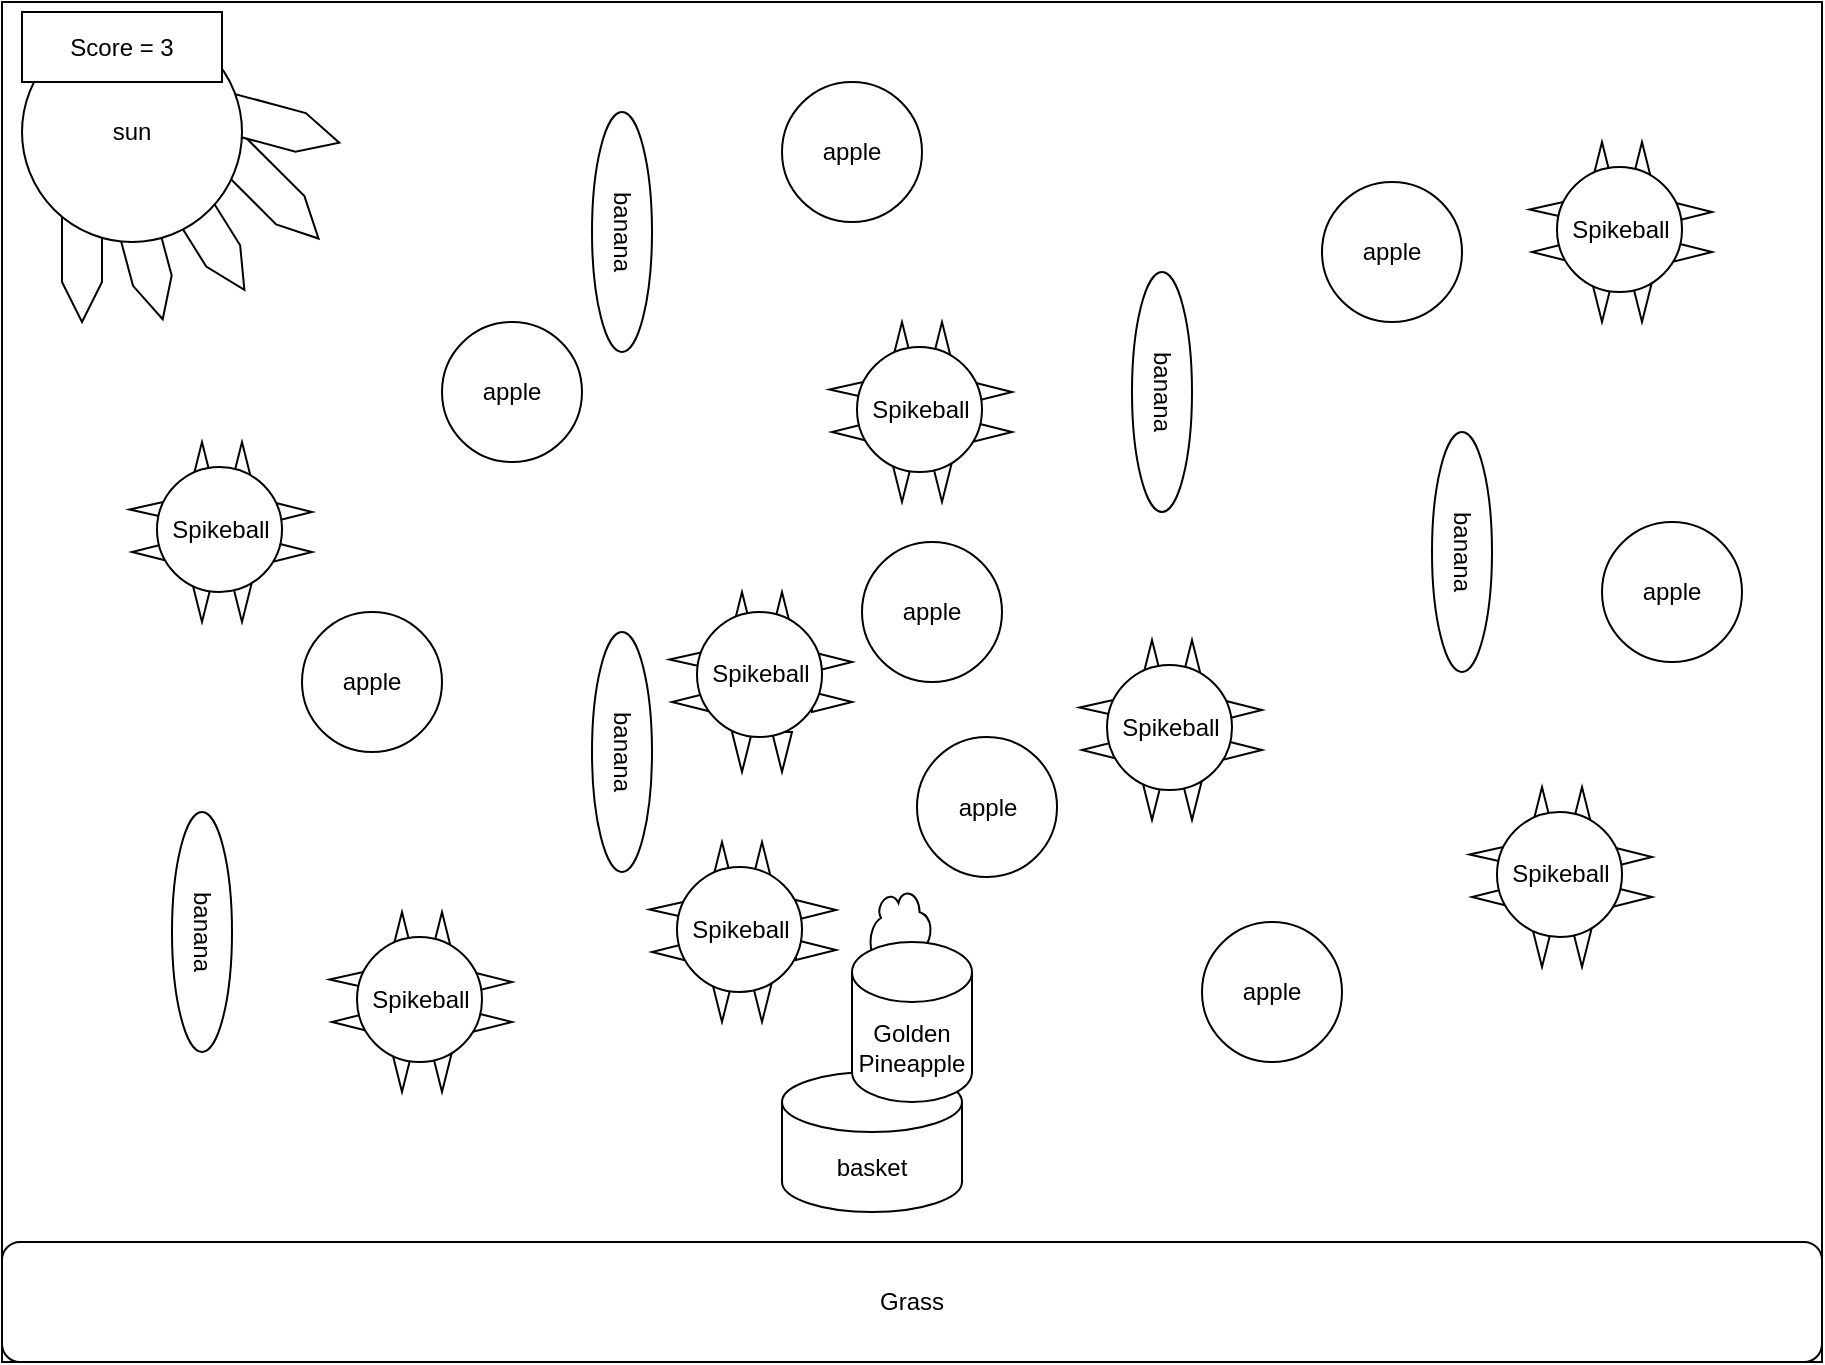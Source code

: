 <mxfile>
    <diagram id="z9jyrgUfZlZ5Y-AryouT" name="Page-1">
        <mxGraphModel dx="1074" dy="741" grid="1" gridSize="10" guides="1" tooltips="1" connect="1" arrows="1" fold="1" page="1" pageScale="1" pageWidth="1169" pageHeight="827" math="0" shadow="0">
            <root>
                <mxCell id="0"/>
                <mxCell id="1" parent="0"/>
                <mxCell id="4" value="" style="rounded=0;whiteSpace=wrap;html=1;" parent="1" vertex="1">
                    <mxGeometry x="40" y="10" width="910" height="680" as="geometry"/>
                </mxCell>
                <mxCell id="6" value="" style="shape=step;perimeter=stepPerimeter;whiteSpace=wrap;html=1;fixedSize=1;rotation=58;" parent="1" vertex="1">
                    <mxGeometry x="100" y="110" width="80" height="20" as="geometry"/>
                </mxCell>
                <mxCell id="7" value="" style="shape=step;perimeter=stepPerimeter;whiteSpace=wrap;html=1;fixedSize=1;rotation=45;" parent="1" vertex="1">
                    <mxGeometry x="130" y="90" width="80" height="20" as="geometry"/>
                </mxCell>
                <mxCell id="8" value="" style="shape=step;perimeter=stepPerimeter;whiteSpace=wrap;html=1;fixedSize=1;rotation=15;" parent="1" vertex="1">
                    <mxGeometry x="130" y="60" width="80" height="20" as="geometry"/>
                </mxCell>
                <mxCell id="9" value="" style="shape=step;perimeter=stepPerimeter;whiteSpace=wrap;html=1;fixedSize=1;rotation=75;" parent="1" vertex="1">
                    <mxGeometry x="70" y="120" width="80" height="20" as="geometry"/>
                </mxCell>
                <mxCell id="10" value="" style="shape=step;perimeter=stepPerimeter;whiteSpace=wrap;html=1;fixedSize=1;rotation=90;" parent="1" vertex="1">
                    <mxGeometry x="40" y="120" width="80" height="20" as="geometry"/>
                </mxCell>
                <mxCell id="11" value="sun" style="ellipse;whiteSpace=wrap;html=1;aspect=fixed;" parent="1" vertex="1">
                    <mxGeometry x="50" y="20" width="110" height="110" as="geometry"/>
                </mxCell>
                <mxCell id="12" value="basket" style="shape=cylinder3;whiteSpace=wrap;html=1;boundedLbl=1;backgroundOutline=1;size=15;" parent="1" vertex="1">
                    <mxGeometry x="430" y="545" width="90" height="70" as="geometry"/>
                </mxCell>
                <mxCell id="13" value="Grass" style="rounded=1;whiteSpace=wrap;html=1;" parent="1" vertex="1">
                    <mxGeometry x="40" y="630" width="910" height="60" as="geometry"/>
                </mxCell>
                <mxCell id="14" value="apple" style="ellipse;whiteSpace=wrap;html=1;aspect=fixed;" parent="1" vertex="1">
                    <mxGeometry x="470" y="280" width="70" height="70" as="geometry"/>
                </mxCell>
                <mxCell id="15" value="apple" style="ellipse;whiteSpace=wrap;html=1;aspect=fixed;" parent="1" vertex="1">
                    <mxGeometry x="260" y="170" width="70" height="70" as="geometry"/>
                </mxCell>
                <mxCell id="16" value="apple" style="ellipse;whiteSpace=wrap;html=1;aspect=fixed;" parent="1" vertex="1">
                    <mxGeometry x="497.5" y="377.5" width="70" height="70" as="geometry"/>
                </mxCell>
                <mxCell id="17" value="apple" style="ellipse;whiteSpace=wrap;html=1;aspect=fixed;" parent="1" vertex="1">
                    <mxGeometry x="640" y="470" width="70" height="70" as="geometry"/>
                </mxCell>
                <mxCell id="18" value="apple" style="ellipse;whiteSpace=wrap;html=1;aspect=fixed;" parent="1" vertex="1">
                    <mxGeometry x="190" y="315" width="70" height="70" as="geometry"/>
                </mxCell>
                <mxCell id="19" value="apple" style="ellipse;whiteSpace=wrap;html=1;aspect=fixed;" parent="1" vertex="1">
                    <mxGeometry x="840" y="270" width="70" height="70" as="geometry"/>
                </mxCell>
                <mxCell id="20" value="apple" style="ellipse;whiteSpace=wrap;html=1;aspect=fixed;" parent="1" vertex="1">
                    <mxGeometry x="700" y="100" width="70" height="70" as="geometry"/>
                </mxCell>
                <mxCell id="21" value="apple" style="ellipse;whiteSpace=wrap;html=1;aspect=fixed;" parent="1" vertex="1">
                    <mxGeometry x="430" y="50" width="70" height="70" as="geometry"/>
                </mxCell>
                <mxCell id="26" value="banana" style="ellipse;whiteSpace=wrap;html=1;rotation=90;" parent="1" vertex="1">
                    <mxGeometry x="80" y="460" width="120" height="30" as="geometry"/>
                </mxCell>
                <mxCell id="27" value="banana" style="ellipse;whiteSpace=wrap;html=1;rotation=90;" parent="1" vertex="1">
                    <mxGeometry x="290" y="110" width="120" height="30" as="geometry"/>
                </mxCell>
                <mxCell id="28" value="banana" style="ellipse;whiteSpace=wrap;html=1;rotation=90;" parent="1" vertex="1">
                    <mxGeometry x="290" y="370" width="120" height="30" as="geometry"/>
                </mxCell>
                <mxCell id="29" value="banana" style="ellipse;whiteSpace=wrap;html=1;rotation=90;" parent="1" vertex="1">
                    <mxGeometry x="710" y="270" width="120" height="30" as="geometry"/>
                </mxCell>
                <mxCell id="30" value="banana" style="ellipse;whiteSpace=wrap;html=1;rotation=90;" parent="1" vertex="1">
                    <mxGeometry x="560" y="190" width="120" height="30" as="geometry"/>
                </mxCell>
                <mxCell id="56" value="" style="triangle;whiteSpace=wrap;html=1;rotation=90;" parent="1" vertex="1">
                    <mxGeometry x="400" y="380" width="20" height="10" as="geometry"/>
                </mxCell>
                <mxCell id="57" value="" style="triangle;whiteSpace=wrap;html=1;rotation=90;" parent="1" vertex="1">
                    <mxGeometry x="420" y="380" width="20" height="10" as="geometry"/>
                </mxCell>
                <mxCell id="58" value="" style="triangle;whiteSpace=wrap;html=1;rotation=90;direction=south;" parent="1" vertex="1">
                    <mxGeometry x="380" y="350" width="10" height="20" as="geometry"/>
                </mxCell>
                <mxCell id="59" value="" style="triangle;whiteSpace=wrap;html=1;rotation=90;direction=south;" parent="1" vertex="1">
                    <mxGeometry x="380" y="327.5" width="10" height="22.5" as="geometry"/>
                </mxCell>
                <mxCell id="60" value="" style="triangle;whiteSpace=wrap;html=1;rotation=90;direction=west;" parent="1" vertex="1">
                    <mxGeometry x="400" y="310" width="20" height="10" as="geometry"/>
                </mxCell>
                <mxCell id="62" value="" style="triangle;whiteSpace=wrap;html=1;rotation=90;direction=west;" parent="1" vertex="1">
                    <mxGeometry x="420" y="310" width="20" height="10" as="geometry"/>
                </mxCell>
                <mxCell id="63" value="" style="triangle;whiteSpace=wrap;html=1;rotation=90;direction=north;" parent="1" vertex="1">
                    <mxGeometry x="450" y="350" width="10" height="20" as="geometry"/>
                </mxCell>
                <mxCell id="64" value="" style="triangle;whiteSpace=wrap;html=1;rotation=90;direction=north;" parent="1" vertex="1">
                    <mxGeometry x="450" y="330" width="10" height="20" as="geometry"/>
                </mxCell>
                <mxCell id="65" value="Spikeball" style="ellipse;whiteSpace=wrap;html=1;aspect=fixed;" parent="1" vertex="1">
                    <mxGeometry x="387.5" y="315" width="62.5" height="62.5" as="geometry"/>
                </mxCell>
                <mxCell id="66" value="" style="triangle;whiteSpace=wrap;html=1;rotation=90;" parent="1" vertex="1">
                    <mxGeometry x="230" y="540" width="20" height="10" as="geometry"/>
                </mxCell>
                <mxCell id="67" value="" style="triangle;whiteSpace=wrap;html=1;rotation=90;" parent="1" vertex="1">
                    <mxGeometry x="250" y="540" width="20" height="10" as="geometry"/>
                </mxCell>
                <mxCell id="68" value="" style="triangle;whiteSpace=wrap;html=1;rotation=90;direction=south;" parent="1" vertex="1">
                    <mxGeometry x="210" y="510" width="10" height="20" as="geometry"/>
                </mxCell>
                <mxCell id="69" value="" style="triangle;whiteSpace=wrap;html=1;rotation=90;direction=south;" parent="1" vertex="1">
                    <mxGeometry x="210" y="487.5" width="10" height="22.5" as="geometry"/>
                </mxCell>
                <mxCell id="70" value="" style="triangle;whiteSpace=wrap;html=1;rotation=90;direction=west;" parent="1" vertex="1">
                    <mxGeometry x="230" y="470" width="20" height="10" as="geometry"/>
                </mxCell>
                <mxCell id="71" value="" style="triangle;whiteSpace=wrap;html=1;rotation=90;direction=west;" parent="1" vertex="1">
                    <mxGeometry x="250" y="470" width="20" height="10" as="geometry"/>
                </mxCell>
                <mxCell id="72" value="" style="triangle;whiteSpace=wrap;html=1;rotation=90;direction=north;" parent="1" vertex="1">
                    <mxGeometry x="280" y="510" width="10" height="20" as="geometry"/>
                </mxCell>
                <mxCell id="73" value="" style="triangle;whiteSpace=wrap;html=1;rotation=90;direction=north;" parent="1" vertex="1">
                    <mxGeometry x="280" y="490" width="10" height="20" as="geometry"/>
                </mxCell>
                <mxCell id="74" value="Spikeball" style="ellipse;whiteSpace=wrap;html=1;aspect=fixed;" parent="1" vertex="1">
                    <mxGeometry x="217.5" y="477.5" width="62.5" height="62.5" as="geometry"/>
                </mxCell>
                <mxCell id="75" value="" style="triangle;whiteSpace=wrap;html=1;rotation=90;" parent="1" vertex="1">
                    <mxGeometry x="605" y="404" width="20" height="10" as="geometry"/>
                </mxCell>
                <mxCell id="76" value="" style="triangle;whiteSpace=wrap;html=1;rotation=90;" parent="1" vertex="1">
                    <mxGeometry x="625" y="404" width="20" height="10" as="geometry"/>
                </mxCell>
                <mxCell id="77" value="" style="triangle;whiteSpace=wrap;html=1;rotation=90;direction=south;" parent="1" vertex="1">
                    <mxGeometry x="585" y="374" width="10" height="20" as="geometry"/>
                </mxCell>
                <mxCell id="78" value="" style="triangle;whiteSpace=wrap;html=1;rotation=90;direction=south;" parent="1" vertex="1">
                    <mxGeometry x="585" y="351.5" width="10" height="22.5" as="geometry"/>
                </mxCell>
                <mxCell id="79" value="" style="triangle;whiteSpace=wrap;html=1;rotation=90;direction=west;" parent="1" vertex="1">
                    <mxGeometry x="605" y="334" width="20" height="10" as="geometry"/>
                </mxCell>
                <mxCell id="80" value="" style="triangle;whiteSpace=wrap;html=1;rotation=90;direction=west;" parent="1" vertex="1">
                    <mxGeometry x="625" y="334" width="20" height="10" as="geometry"/>
                </mxCell>
                <mxCell id="81" value="" style="triangle;whiteSpace=wrap;html=1;rotation=90;direction=north;" parent="1" vertex="1">
                    <mxGeometry x="655" y="374" width="10" height="20" as="geometry"/>
                </mxCell>
                <mxCell id="82" value="" style="triangle;whiteSpace=wrap;html=1;rotation=90;direction=north;" parent="1" vertex="1">
                    <mxGeometry x="655" y="354" width="10" height="20" as="geometry"/>
                </mxCell>
                <mxCell id="83" value="Spikeball" style="ellipse;whiteSpace=wrap;html=1;aspect=fixed;" parent="1" vertex="1">
                    <mxGeometry x="592.5" y="341.5" width="62.5" height="62.5" as="geometry"/>
                </mxCell>
                <mxCell id="94" value="" style="triangle;whiteSpace=wrap;html=1;rotation=90;" parent="1" vertex="1">
                    <mxGeometry x="130" y="305" width="20" height="10" as="geometry"/>
                </mxCell>
                <mxCell id="95" value="" style="triangle;whiteSpace=wrap;html=1;rotation=90;" parent="1" vertex="1">
                    <mxGeometry x="150" y="305" width="20" height="10" as="geometry"/>
                </mxCell>
                <mxCell id="96" value="" style="triangle;whiteSpace=wrap;html=1;rotation=90;direction=south;" parent="1" vertex="1">
                    <mxGeometry x="110" y="275" width="10" height="20" as="geometry"/>
                </mxCell>
                <mxCell id="97" value="" style="triangle;whiteSpace=wrap;html=1;rotation=90;direction=south;" parent="1" vertex="1">
                    <mxGeometry x="110" y="252.5" width="10" height="22.5" as="geometry"/>
                </mxCell>
                <mxCell id="98" value="" style="triangle;whiteSpace=wrap;html=1;rotation=90;direction=west;" parent="1" vertex="1">
                    <mxGeometry x="130" y="235" width="20" height="10" as="geometry"/>
                </mxCell>
                <mxCell id="99" value="" style="triangle;whiteSpace=wrap;html=1;rotation=90;direction=west;" parent="1" vertex="1">
                    <mxGeometry x="150" y="235" width="20" height="10" as="geometry"/>
                </mxCell>
                <mxCell id="100" value="" style="triangle;whiteSpace=wrap;html=1;rotation=90;direction=north;" parent="1" vertex="1">
                    <mxGeometry x="180" y="275" width="10" height="20" as="geometry"/>
                </mxCell>
                <mxCell id="101" value="" style="triangle;whiteSpace=wrap;html=1;rotation=90;direction=north;" parent="1" vertex="1">
                    <mxGeometry x="180" y="255" width="10" height="20" as="geometry"/>
                </mxCell>
                <mxCell id="102" value="Spikeball" style="ellipse;whiteSpace=wrap;html=1;aspect=fixed;" parent="1" vertex="1">
                    <mxGeometry x="117.5" y="242.5" width="62.5" height="62.5" as="geometry"/>
                </mxCell>
                <mxCell id="103" value="" style="triangle;whiteSpace=wrap;html=1;rotation=90;" parent="1" vertex="1">
                    <mxGeometry x="830" y="155" width="20" height="10" as="geometry"/>
                </mxCell>
                <mxCell id="104" value="" style="triangle;whiteSpace=wrap;html=1;rotation=90;" parent="1" vertex="1">
                    <mxGeometry x="850" y="155" width="20" height="10" as="geometry"/>
                </mxCell>
                <mxCell id="105" value="" style="triangle;whiteSpace=wrap;html=1;rotation=90;direction=south;" parent="1" vertex="1">
                    <mxGeometry x="810" y="125" width="10" height="20" as="geometry"/>
                </mxCell>
                <mxCell id="106" value="" style="triangle;whiteSpace=wrap;html=1;rotation=90;direction=south;" parent="1" vertex="1">
                    <mxGeometry x="810" y="102.5" width="10" height="22.5" as="geometry"/>
                </mxCell>
                <mxCell id="107" value="" style="triangle;whiteSpace=wrap;html=1;rotation=90;direction=west;" parent="1" vertex="1">
                    <mxGeometry x="830" y="85" width="20" height="10" as="geometry"/>
                </mxCell>
                <mxCell id="108" value="" style="triangle;whiteSpace=wrap;html=1;rotation=90;direction=west;" parent="1" vertex="1">
                    <mxGeometry x="850" y="85" width="20" height="10" as="geometry"/>
                </mxCell>
                <mxCell id="109" value="" style="triangle;whiteSpace=wrap;html=1;rotation=90;direction=north;" parent="1" vertex="1">
                    <mxGeometry x="880" y="125" width="10" height="20" as="geometry"/>
                </mxCell>
                <mxCell id="110" value="" style="triangle;whiteSpace=wrap;html=1;rotation=90;direction=north;" parent="1" vertex="1">
                    <mxGeometry x="880" y="105" width="10" height="20" as="geometry"/>
                </mxCell>
                <mxCell id="111" value="Spikeball" style="ellipse;whiteSpace=wrap;html=1;aspect=fixed;" parent="1" vertex="1">
                    <mxGeometry x="817.5" y="92.5" width="62.5" height="62.5" as="geometry"/>
                </mxCell>
                <mxCell id="112" value="" style="triangle;whiteSpace=wrap;html=1;rotation=90;" parent="1" vertex="1">
                    <mxGeometry x="800" y="477.5" width="20" height="10" as="geometry"/>
                </mxCell>
                <mxCell id="113" value="" style="triangle;whiteSpace=wrap;html=1;rotation=90;" parent="1" vertex="1">
                    <mxGeometry x="820" y="477.5" width="20" height="10" as="geometry"/>
                </mxCell>
                <mxCell id="114" value="" style="triangle;whiteSpace=wrap;html=1;rotation=90;direction=south;" parent="1" vertex="1">
                    <mxGeometry x="780" y="447.5" width="10" height="20" as="geometry"/>
                </mxCell>
                <mxCell id="115" value="" style="triangle;whiteSpace=wrap;html=1;rotation=90;direction=south;" parent="1" vertex="1">
                    <mxGeometry x="780" y="425" width="10" height="22.5" as="geometry"/>
                </mxCell>
                <mxCell id="116" value="" style="triangle;whiteSpace=wrap;html=1;rotation=90;direction=west;" parent="1" vertex="1">
                    <mxGeometry x="800" y="407.5" width="20" height="10" as="geometry"/>
                </mxCell>
                <mxCell id="117" value="" style="triangle;whiteSpace=wrap;html=1;rotation=90;direction=west;" parent="1" vertex="1">
                    <mxGeometry x="820" y="407.5" width="20" height="10" as="geometry"/>
                </mxCell>
                <mxCell id="118" value="" style="triangle;whiteSpace=wrap;html=1;rotation=90;direction=north;" parent="1" vertex="1">
                    <mxGeometry x="850" y="447.5" width="10" height="20" as="geometry"/>
                </mxCell>
                <mxCell id="119" value="" style="triangle;whiteSpace=wrap;html=1;rotation=90;direction=north;" parent="1" vertex="1">
                    <mxGeometry x="850" y="427.5" width="10" height="20" as="geometry"/>
                </mxCell>
                <mxCell id="120" value="Spikeball" style="ellipse;whiteSpace=wrap;html=1;aspect=fixed;" parent="1" vertex="1">
                    <mxGeometry x="787.5" y="415" width="62.5" height="62.5" as="geometry"/>
                </mxCell>
                <mxCell id="121" value="" style="triangle;whiteSpace=wrap;html=1;rotation=90;" parent="1" vertex="1">
                    <mxGeometry x="480" y="245" width="20" height="10" as="geometry"/>
                </mxCell>
                <mxCell id="122" value="" style="triangle;whiteSpace=wrap;html=1;rotation=90;" parent="1" vertex="1">
                    <mxGeometry x="500" y="245" width="20" height="10" as="geometry"/>
                </mxCell>
                <mxCell id="123" value="" style="triangle;whiteSpace=wrap;html=1;rotation=90;direction=south;" parent="1" vertex="1">
                    <mxGeometry x="460" y="215" width="10" height="20" as="geometry"/>
                </mxCell>
                <mxCell id="124" value="" style="triangle;whiteSpace=wrap;html=1;rotation=90;direction=south;" parent="1" vertex="1">
                    <mxGeometry x="460" y="192.5" width="10" height="22.5" as="geometry"/>
                </mxCell>
                <mxCell id="125" value="" style="triangle;whiteSpace=wrap;html=1;rotation=90;direction=west;" parent="1" vertex="1">
                    <mxGeometry x="480" y="175" width="20" height="10" as="geometry"/>
                </mxCell>
                <mxCell id="126" value="" style="triangle;whiteSpace=wrap;html=1;rotation=90;direction=west;" parent="1" vertex="1">
                    <mxGeometry x="500" y="175" width="20" height="10" as="geometry"/>
                </mxCell>
                <mxCell id="127" value="" style="triangle;whiteSpace=wrap;html=1;rotation=90;direction=north;" parent="1" vertex="1">
                    <mxGeometry x="530" y="215" width="10" height="20" as="geometry"/>
                </mxCell>
                <mxCell id="128" value="" style="triangle;whiteSpace=wrap;html=1;rotation=90;direction=north;" parent="1" vertex="1">
                    <mxGeometry x="530" y="195" width="10" height="20" as="geometry"/>
                </mxCell>
                <mxCell id="129" value="Spikeball" style="ellipse;whiteSpace=wrap;html=1;aspect=fixed;" parent="1" vertex="1">
                    <mxGeometry x="467.5" y="182.5" width="62.5" height="62.5" as="geometry"/>
                </mxCell>
                <mxCell id="130" value="Score = 3" style="rounded=0;whiteSpace=wrap;html=1;" parent="1" vertex="1">
                    <mxGeometry x="50" y="15" width="100" height="35" as="geometry"/>
                </mxCell>
                <mxCell id="133" value="" style="ellipse;shape=cloud;whiteSpace=wrap;html=1;direction=south;" parent="1" vertex="1">
                    <mxGeometry x="472.5" y="452.5" width="35" height="50" as="geometry"/>
                </mxCell>
                <mxCell id="134" value="Golden&lt;br&gt;Pineapple" style="shape=cylinder3;whiteSpace=wrap;html=1;boundedLbl=1;backgroundOutline=1;size=15;" parent="1" vertex="1">
                    <mxGeometry x="465" y="480" width="60" height="80" as="geometry"/>
                </mxCell>
                <mxCell id="145" value="" style="triangle;whiteSpace=wrap;html=1;rotation=90;" parent="1" vertex="1">
                    <mxGeometry x="390" y="505" width="20" height="10" as="geometry"/>
                </mxCell>
                <mxCell id="146" value="" style="triangle;whiteSpace=wrap;html=1;rotation=90;" parent="1" vertex="1">
                    <mxGeometry x="410" y="505" width="20" height="10" as="geometry"/>
                </mxCell>
                <mxCell id="147" value="" style="triangle;whiteSpace=wrap;html=1;rotation=90;direction=south;" parent="1" vertex="1">
                    <mxGeometry x="370" y="475" width="10" height="20" as="geometry"/>
                </mxCell>
                <mxCell id="148" value="" style="triangle;whiteSpace=wrap;html=1;rotation=90;direction=south;" parent="1" vertex="1">
                    <mxGeometry x="370" y="452.5" width="10" height="22.5" as="geometry"/>
                </mxCell>
                <mxCell id="149" value="" style="triangle;whiteSpace=wrap;html=1;rotation=90;direction=west;" parent="1" vertex="1">
                    <mxGeometry x="390" y="435" width="20" height="10" as="geometry"/>
                </mxCell>
                <mxCell id="150" value="" style="triangle;whiteSpace=wrap;html=1;rotation=90;direction=west;" parent="1" vertex="1">
                    <mxGeometry x="410" y="435" width="20" height="10" as="geometry"/>
                </mxCell>
                <mxCell id="151" value="" style="triangle;whiteSpace=wrap;html=1;rotation=90;direction=north;" parent="1" vertex="1">
                    <mxGeometry x="442" y="474" width="10" height="20" as="geometry"/>
                </mxCell>
                <mxCell id="152" value="" style="triangle;whiteSpace=wrap;html=1;rotation=90;direction=north;" parent="1" vertex="1">
                    <mxGeometry x="442" y="454" width="10" height="20" as="geometry"/>
                </mxCell>
                <mxCell id="153" value="Spikeball" style="ellipse;whiteSpace=wrap;html=1;aspect=fixed;" parent="1" vertex="1">
                    <mxGeometry x="377.5" y="442.5" width="62.5" height="62.5" as="geometry"/>
                </mxCell>
            </root>
        </mxGraphModel>
    </diagram>
</mxfile>